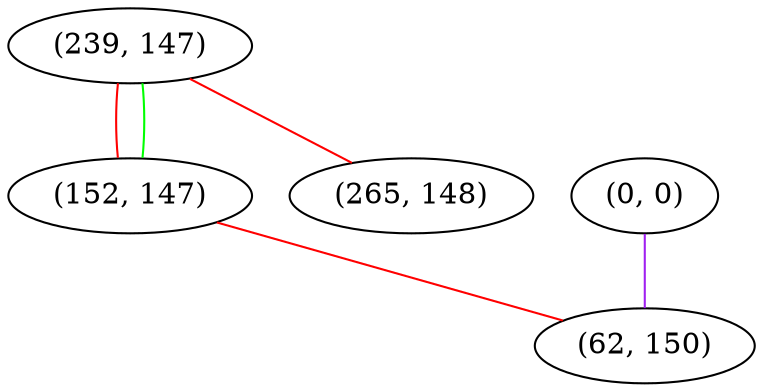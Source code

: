 graph "" {
"(239, 147)";
"(152, 147)";
"(0, 0)";
"(265, 148)";
"(62, 150)";
"(239, 147)" -- "(152, 147)"  [color=red, key=0, weight=1];
"(239, 147)" -- "(152, 147)"  [color=green, key=1, weight=2];
"(239, 147)" -- "(265, 148)"  [color=red, key=0, weight=1];
"(152, 147)" -- "(62, 150)"  [color=red, key=0, weight=1];
"(0, 0)" -- "(62, 150)"  [color=purple, key=0, weight=4];
}
